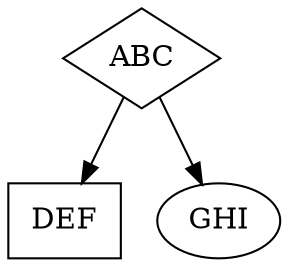 digraph "Simple" {
	graph [	size = "10,7" ];
	node [	label = "\N" ];
	graph [bb = "0,0,126,120"];
	ABC [label=ABC, shape=diamond, kind=functor, file="src/mklrtable.pkg", pos="63,96", width="1.03", height="0.67"];
	DEF [label=DEF, shape=box, kind=functor, file="src/mklrtable.pkg", pos="27,18", width="0.75", height="0.50"];
	GHI [label=GHI, shape=ellipse, kind=functor, file="src/mklrtable.pkg", pos="99,18", width="0.75", height="0.50"];
	ABC -> DEF [pos="e,35,36 54,78 50,68 44,55 39,44"];
	ABC -> GHI [pos="e,91,35 72,78 77,67 82,54 87,43"];
}
